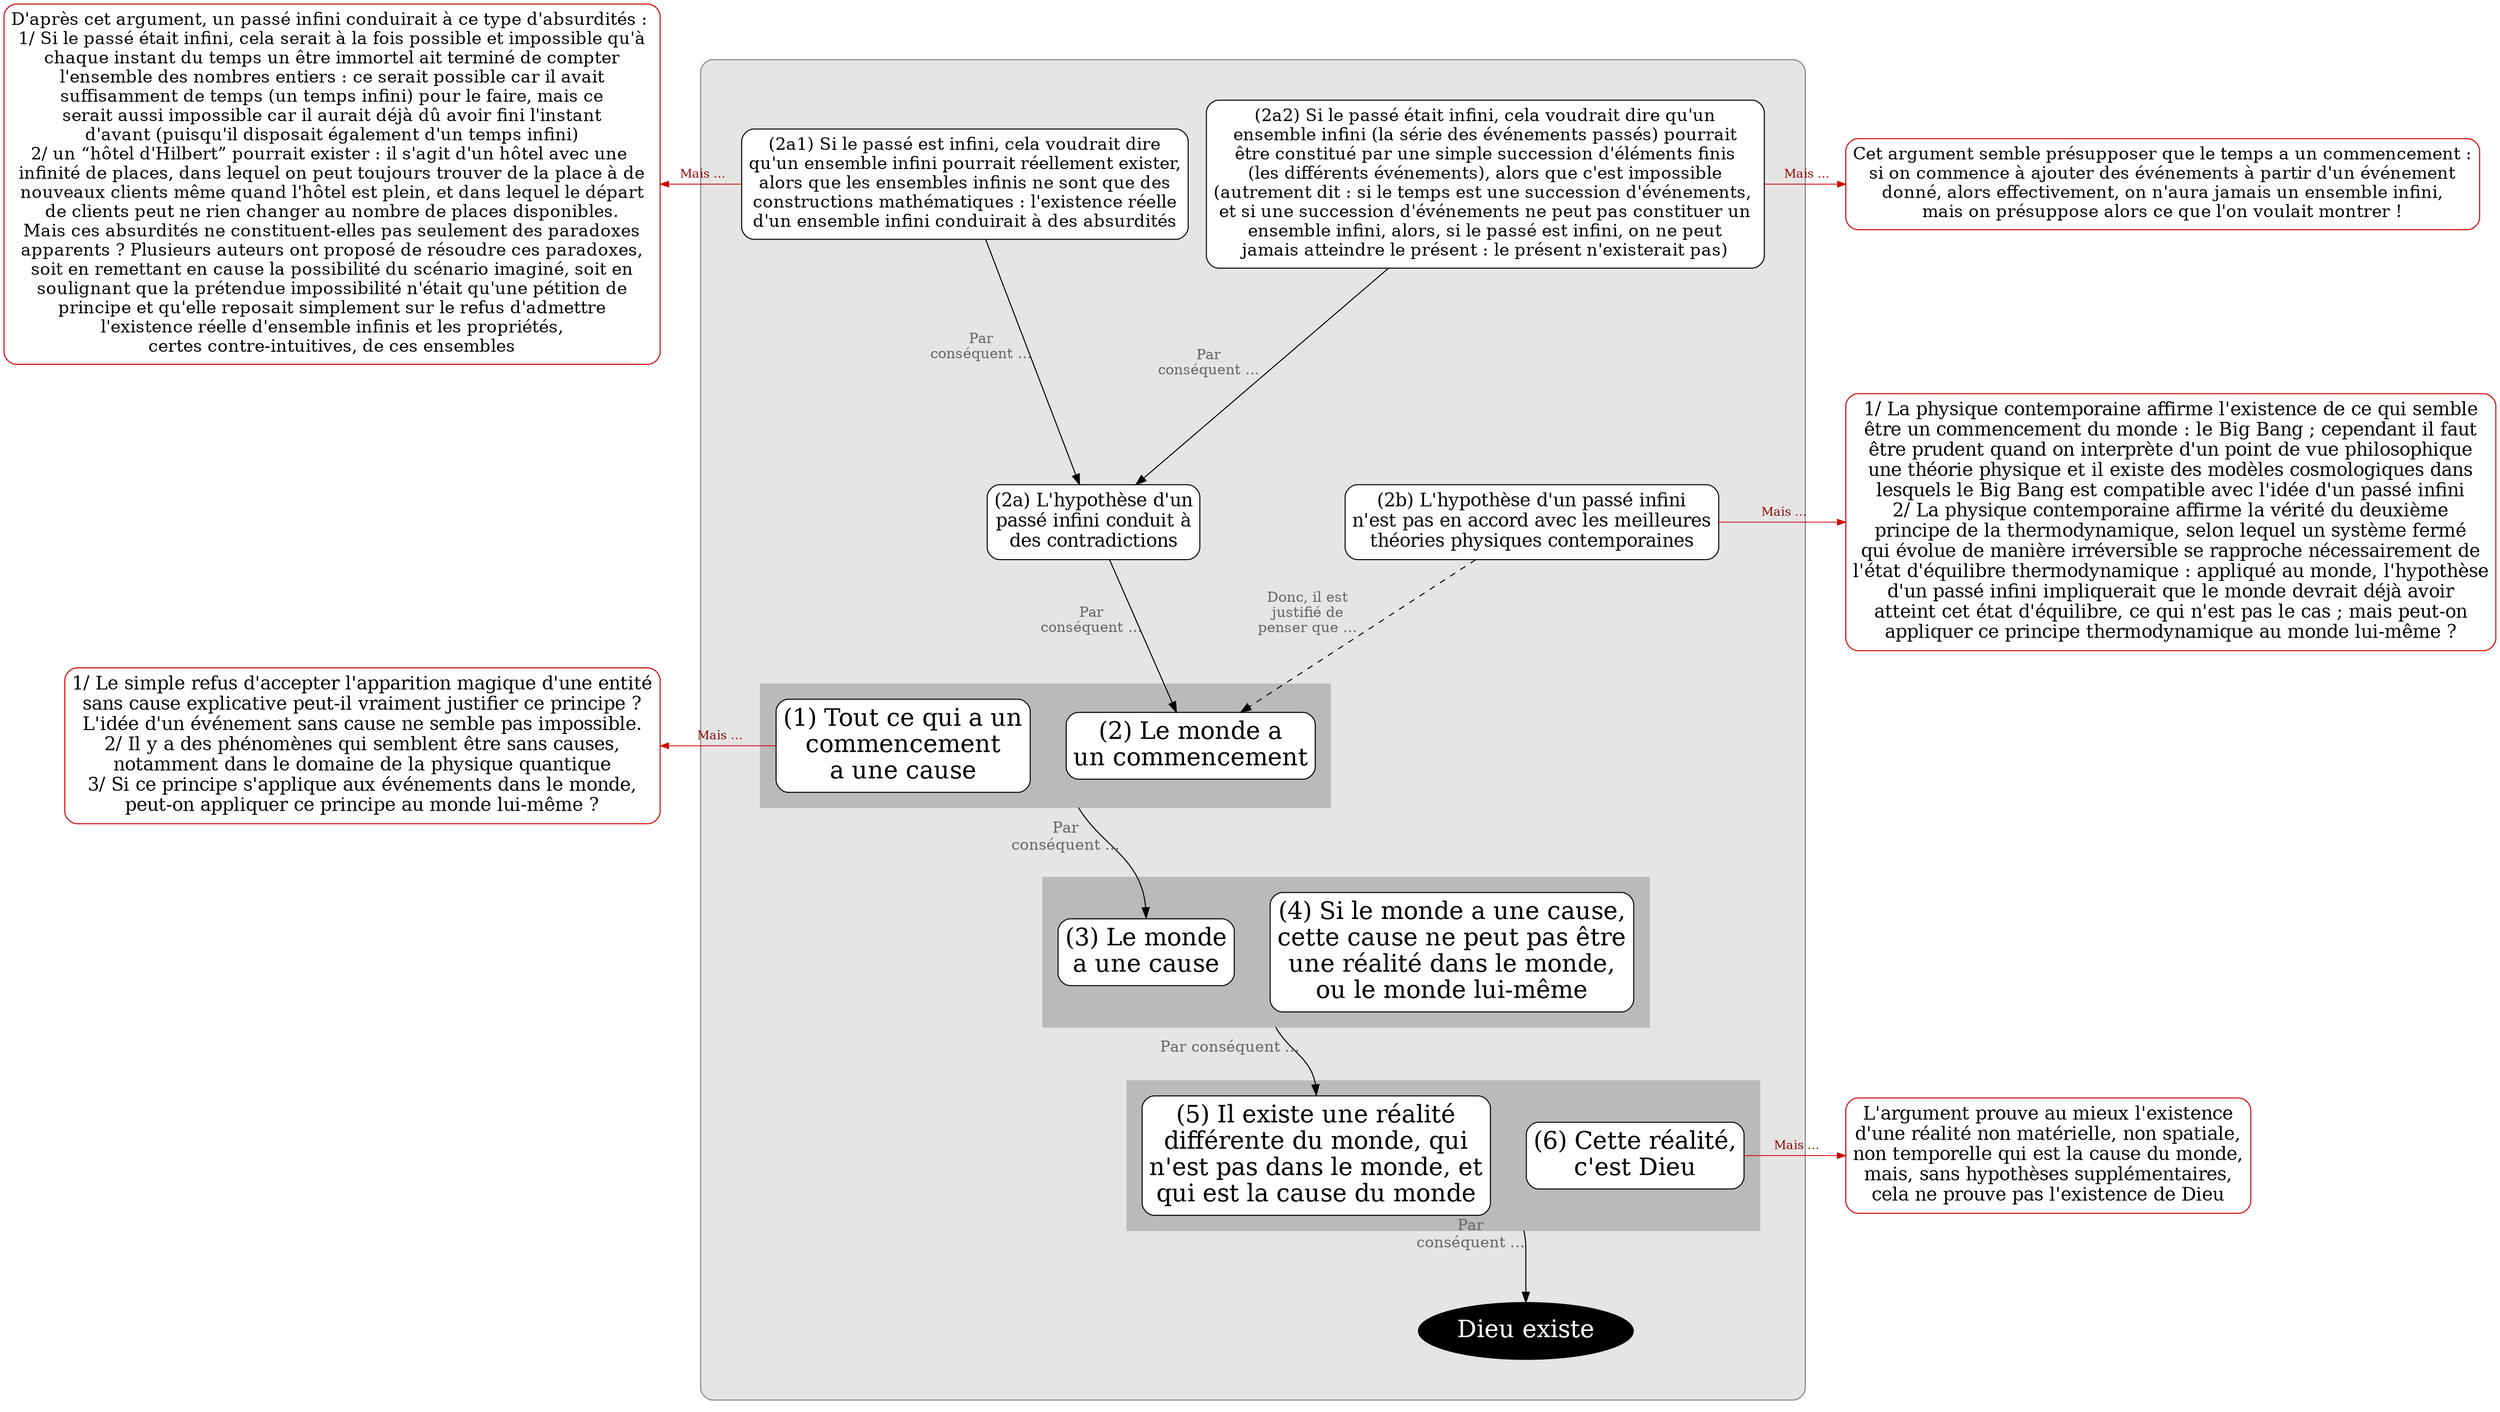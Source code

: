 digraph G {
splines=true
newrank=true
compound=true
ranksep=0.2

node[color=red3, style="rounded, filled", shape="box", fillcolor=white, penwidth=1, fontcolor=black, fontsize=18, margin=0.1]

o2a1[label="D'après cet argument, un passé infini conduirait à ce type d'absurdités : 
1/ Si le passé était infini, cela serait à la fois possible et impossible qu'à
chaque instant du temps un être immortel ait terminé de compter
l'ensemble des nombres entiers : ce serait possible car il avait
suffisamment de temps (un temps infini) pour le faire, mais ce
serait aussi impossible car il aurait déjà dû avoir fini l'instant
d'avant (puisqu'il disposait également d'un temps infini)
2/ un “hôtel d'Hilbert” pourrait exister : il s'agit d'un hôtel avec une 
infinité de places, dans lequel on peut toujours trouver de la place à de
nouveaux clients même quand l'hôtel est plein, et dans lequel le départ
de clients peut ne rien changer au nombre de places disponibles.
Mais ces absurdités ne constituent-elles pas seulement des paradoxes
apparents ? Plusieurs auteurs ont proposé de résoudre ces paradoxes,
soit en remettant en cause la possibilité du scénario imaginé, soit en
soulignant que la prétendue impossibilité n'était qu'une pétition de
principe et qu'elle reposait simplement sur le refus d'admettre
l'existence réelle d'ensemble infinis et les propriétés,
certes contre-intuitives, de ces ensembles",fontsize=17]

o1[label="1/ Le simple refus d'accepter l'apparition magique d'une entité
sans cause explicative peut-il vraiment justifier ce principe ?
L'idée d'un événement sans cause ne semble pas impossible.
2/ Il y a des phénomènes qui semblent être sans causes,
notamment dans le domaine de la physique quantique
3/ Si ce principe s'applique aux événements dans le monde,
peut-on appliquer ce principe au monde lui-même ?"]

node[shape=box, fillcolor=white, style="filled,rounded", color=black, fontsize=24, penwidth=1,fontcolor=black, margin=0.1]
edge[minlen=2,color=red3, penwidth=0.8, arrowsize=0.8, label=" Mais …", fontcolor=red4,fontsize=12]
{rank=same;o1->p1[dir=back]}




subgraph cluster_0 {
bgcolor=grey90
style=rounded
color=grey50
margin=40



node[shape=box, fillcolor=white, style="filled,rounded", color=black]
edge[label="",xlabel="Par
conséquent …",fontcolor=grey40;fontsize=15,minlen=3,color=black,penwidth=1, arrowsize=1]


{
node[fontsize=17]
p2a2[label="(2a2) Si le passé était infini, cela voudrait dire qu'un
ensemble infini (la série des événements passés) pourrait
être constitué par une simple succession d'éléments finis
(les différents événements), alors que c'est impossible
(autrement dit : si le temps est une succession d'événements, 
et si une succession d'événements ne peut pas constituer un
ensemble infini, alors, si le passé est infini, on ne peut
jamais atteindre le présent : le présent n'existerait pas)"]
p2a1[label="(2a1) Si le passé est infini, cela voudrait dire
qu'un ensemble infini pourrait réellement exister,
alors que les ensembles infinis ne sont que des
constructions mathématiques : l'existence réelle
d'un ensemble infini conduirait à des absurdités"]
node[fontsize=18]
p2b[label="(2b) L'hypothèse d'un passé infini
n'est pas en accord avec les meilleures
théories physiques contemporaines"]
p2a[label="(2a) L'hypothèse d'un
passé infini conduit à
des contradictions"]
}

p2a2->p2a[minlen=1, fontsize=14]
p2a1->p2a[minlen=1, fontsize=14]
p2a->p2[minlen=1, fontsize=14]
p2b->p2[style="dashed", xlabel="Donc, il est
justifié de
penser que …",minlen=1, fontsize=14]
{rank=same;p2a->p2b[style=invis,minlen=4]}

subgraph cluster_1 {
style="box"
margin=15
bgcolor=grey73
color=grey73
p1[label="(1) Tout ce qui a un
commencement
a une cause"]

p2[label="(2) Le monde a
un commencement"]
}

//p1->p2[style=invis,xlabel="",minlen=1]
{rank=same;p1->p2[style=invis,xlabel="",minlen=1]}

p2:w->p3:n[ltail=cluster_1]
//p2:w->p3:n[ltail=cluster_1]


subgraph cluster_2 {
style="box"
margin=15
bgcolor=grey73
color=grey73
p3[label="(3) Le monde
a une cause"]
p4[label="(4) Si le monde a une cause,
cette cause ne peut pas être
une réalité dans le monde,
ou le monde lui-même"]
}
{rank=same;p3->p4[style=invis,xlabel="",minlen=1]}

p4:w->p5:n[ltail=cluster_2,xlabel="Par conséquent …"]


subgraph cluster_3 {
style="box"
margin=15
bgcolor=grey73
color=grey73
p5[label="(5) Il existe une réalité
différente du monde, qui
n'est pas dans le monde, et
qui est la cause du monde"]
p6[label="(6) Cette réalité,
c'est Dieu"]
}

{rank=same;p5->p6[style=invis,xlabel="",minlen=1]}

p6:w->C:n[ltail=cluster_3,minlen=4]

C[label="Dieu existe",fillcolor=black, fontcolor=white, color=black, shape=ellipse]


}

node[color=red3, style="rounded, filled", shape="box", fillcolor=white, penwidth=1, fontcolor=black, fontsize=18, margin=0.1]

o2b[label="1/ La physique contemporaine affirme l'existence de ce qui semble
être un commencement du monde : le Big Bang ; cependant il faut
être prudent quand on interprète d'un point de vue philosophique
une théorie physique et il existe des modèles cosmologiques dans
lesquels le Big Bang est compatible avec l'idée d'un passé infini
2/ La physique contemporaine affirme la vérité du deuxième
principe de la thermodynamique, selon lequel un système fermé
qui évolue de manière irréversible se rapproche nécessairement de
l'état d'équilibre thermodynamique : appliqué au monde, l'hypothèse
d'un passé infini impliquerait que le monde devrait déjà avoir
atteint cet état d'équilibre, ce qui n'est pas le cas ; mais peut-on
appliquer ce principe thermodynamique au monde lui-même ?"]
{rank=same;p2b->o2b}

o6[label="L'argument prouve au mieux l'existence
d'une réalité non matérielle, non spatiale,
non temporelle qui est la cause du monde,
mais, sans hypothèses supplémentaires,
cela ne prouve pas l'existence de Dieu"]
{rank=same;p6->o6}

o2a2[label="Cet argument semble présupposer que le temps a un commencement :
si on commence à ajouter des événements à partir d'un événement
donné, alors effectivement, on n'aura jamais un ensemble infini,
mais on présuppose alors ce que l'on voulait montrer !",fontsize=17]

{rank=same;p2a2->o2a2}

{rank=same;o2a1->p2a1[dir=back]}

p2a2->p2b[minlen=1,style=invis]

}

